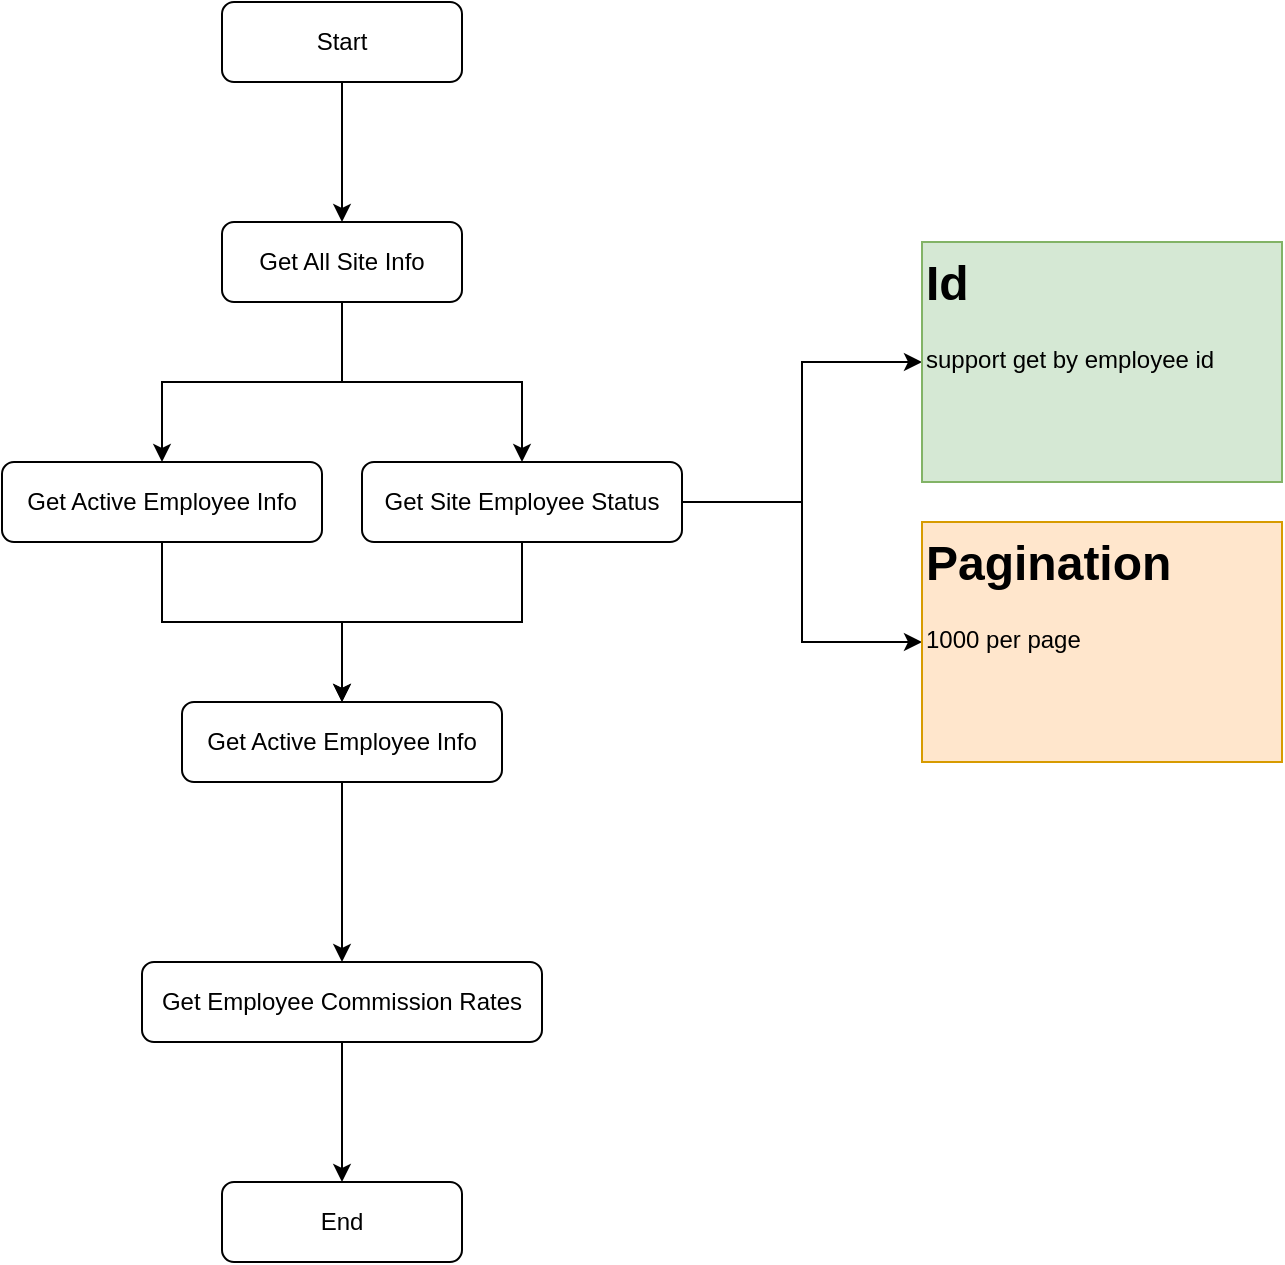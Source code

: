 <mxfile version="28.2.7">
  <diagram id="C5RBs43oDa-KdzZeNtuy" name="Page-1">
    <mxGraphModel dx="1234" dy="706" grid="1" gridSize="10" guides="1" tooltips="1" connect="1" arrows="1" fold="1" page="1" pageScale="1" pageWidth="827" pageHeight="1169" math="0" shadow="0">
      <root>
        <mxCell id="WIyWlLk6GJQsqaUBKTNV-0" />
        <mxCell id="WIyWlLk6GJQsqaUBKTNV-1" parent="WIyWlLk6GJQsqaUBKTNV-0" />
        <mxCell id="5LXkmB3HY5V3C7JoFC5d-1" value="" style="edgeStyle=orthogonalEdgeStyle;rounded=0;orthogonalLoop=1;jettySize=auto;html=1;" parent="WIyWlLk6GJQsqaUBKTNV-1" source="WIyWlLk6GJQsqaUBKTNV-3" target="5LXkmB3HY5V3C7JoFC5d-0" edge="1">
          <mxGeometry relative="1" as="geometry" />
        </mxCell>
        <mxCell id="WIyWlLk6GJQsqaUBKTNV-3" value="Start" style="rounded=1;whiteSpace=wrap;html=1;fontSize=12;glass=0;strokeWidth=1;shadow=0;" parent="WIyWlLk6GJQsqaUBKTNV-1" vertex="1">
          <mxGeometry x="160" y="80" width="120" height="40" as="geometry" />
        </mxCell>
        <mxCell id="5LXkmB3HY5V3C7JoFC5d-11" style="edgeStyle=orthogonalEdgeStyle;rounded=0;orthogonalLoop=1;jettySize=auto;html=1;" parent="WIyWlLk6GJQsqaUBKTNV-1" source="WIyWlLk6GJQsqaUBKTNV-11" target="5LXkmB3HY5V3C7JoFC5d-10" edge="1">
          <mxGeometry relative="1" as="geometry" />
        </mxCell>
        <mxCell id="WIyWlLk6GJQsqaUBKTNV-11" value="Get Active Employee Info" style="rounded=1;whiteSpace=wrap;html=1;fontSize=12;glass=0;strokeWidth=1;shadow=0;" parent="WIyWlLk6GJQsqaUBKTNV-1" vertex="1">
          <mxGeometry x="140" y="430" width="160" height="40" as="geometry" />
        </mxCell>
        <mxCell id="5LXkmB3HY5V3C7JoFC5d-4" value="" style="edgeStyle=orthogonalEdgeStyle;rounded=0;orthogonalLoop=1;jettySize=auto;html=1;" parent="WIyWlLk6GJQsqaUBKTNV-1" source="5LXkmB3HY5V3C7JoFC5d-0" target="5LXkmB3HY5V3C7JoFC5d-3" edge="1">
          <mxGeometry relative="1" as="geometry" />
        </mxCell>
        <mxCell id="5LXkmB3HY5V3C7JoFC5d-14" style="edgeStyle=orthogonalEdgeStyle;rounded=0;orthogonalLoop=1;jettySize=auto;html=1;exitX=0.5;exitY=1;exitDx=0;exitDy=0;" parent="WIyWlLk6GJQsqaUBKTNV-1" source="5LXkmB3HY5V3C7JoFC5d-0" target="5LXkmB3HY5V3C7JoFC5d-13" edge="1">
          <mxGeometry relative="1" as="geometry" />
        </mxCell>
        <mxCell id="5LXkmB3HY5V3C7JoFC5d-0" value="Get All Site Info" style="rounded=1;whiteSpace=wrap;html=1;fontSize=12;glass=0;strokeWidth=1;shadow=0;" parent="WIyWlLk6GJQsqaUBKTNV-1" vertex="1">
          <mxGeometry x="160" y="190" width="120" height="40" as="geometry" />
        </mxCell>
        <mxCell id="5LXkmB3HY5V3C7JoFC5d-5" value="" style="edgeStyle=orthogonalEdgeStyle;rounded=0;orthogonalLoop=1;jettySize=auto;html=1;" parent="WIyWlLk6GJQsqaUBKTNV-1" source="5LXkmB3HY5V3C7JoFC5d-3" target="WIyWlLk6GJQsqaUBKTNV-11" edge="1">
          <mxGeometry relative="1" as="geometry" />
        </mxCell>
        <mxCell id="fLFkQYOwKTprjXCMm9Hj-1" style="edgeStyle=orthogonalEdgeStyle;rounded=0;orthogonalLoop=1;jettySize=auto;html=1;exitX=1;exitY=0.5;exitDx=0;exitDy=0;entryX=0;entryY=0.5;entryDx=0;entryDy=0;" edge="1" parent="WIyWlLk6GJQsqaUBKTNV-1" source="5LXkmB3HY5V3C7JoFC5d-3" target="fLFkQYOwKTprjXCMm9Hj-0">
          <mxGeometry relative="1" as="geometry" />
        </mxCell>
        <mxCell id="fLFkQYOwKTprjXCMm9Hj-2" style="edgeStyle=orthogonalEdgeStyle;rounded=0;orthogonalLoop=1;jettySize=auto;html=1;exitX=1;exitY=0.5;exitDx=0;exitDy=0;entryX=0;entryY=0.5;entryDx=0;entryDy=0;" edge="1" parent="WIyWlLk6GJQsqaUBKTNV-1" source="5LXkmB3HY5V3C7JoFC5d-3" target="5LXkmB3HY5V3C7JoFC5d-16">
          <mxGeometry relative="1" as="geometry" />
        </mxCell>
        <mxCell id="5LXkmB3HY5V3C7JoFC5d-3" value="Get Site Employee Status" style="rounded=1;whiteSpace=wrap;html=1;fontSize=12;glass=0;strokeWidth=1;shadow=0;" parent="WIyWlLk6GJQsqaUBKTNV-1" vertex="1">
          <mxGeometry x="230" y="310" width="160" height="40" as="geometry" />
        </mxCell>
        <mxCell id="5LXkmB3HY5V3C7JoFC5d-8" value="End" style="rounded=1;whiteSpace=wrap;html=1;fontSize=12;glass=0;strokeWidth=1;shadow=0;" parent="WIyWlLk6GJQsqaUBKTNV-1" vertex="1">
          <mxGeometry x="160" y="670" width="120" height="40" as="geometry" />
        </mxCell>
        <mxCell id="5LXkmB3HY5V3C7JoFC5d-12" style="edgeStyle=orthogonalEdgeStyle;rounded=0;orthogonalLoop=1;jettySize=auto;html=1;entryX=0.5;entryY=0;entryDx=0;entryDy=0;" parent="WIyWlLk6GJQsqaUBKTNV-1" source="5LXkmB3HY5V3C7JoFC5d-10" target="5LXkmB3HY5V3C7JoFC5d-8" edge="1">
          <mxGeometry relative="1" as="geometry" />
        </mxCell>
        <mxCell id="5LXkmB3HY5V3C7JoFC5d-10" value="Get Employee Commission Rates" style="rounded=1;whiteSpace=wrap;html=1;fontSize=12;glass=0;strokeWidth=1;shadow=0;" parent="WIyWlLk6GJQsqaUBKTNV-1" vertex="1">
          <mxGeometry x="120" y="560" width="200" height="40" as="geometry" />
        </mxCell>
        <mxCell id="5LXkmB3HY5V3C7JoFC5d-15" style="edgeStyle=orthogonalEdgeStyle;rounded=0;orthogonalLoop=1;jettySize=auto;html=1;entryX=0.5;entryY=0;entryDx=0;entryDy=0;" parent="WIyWlLk6GJQsqaUBKTNV-1" source="5LXkmB3HY5V3C7JoFC5d-13" target="WIyWlLk6GJQsqaUBKTNV-11" edge="1">
          <mxGeometry relative="1" as="geometry" />
        </mxCell>
        <mxCell id="5LXkmB3HY5V3C7JoFC5d-13" value="Get Active Employee Info" style="rounded=1;whiteSpace=wrap;html=1;fontSize=12;glass=0;strokeWidth=1;shadow=0;" parent="WIyWlLk6GJQsqaUBKTNV-1" vertex="1">
          <mxGeometry x="50" y="310" width="160" height="40" as="geometry" />
        </mxCell>
        <mxCell id="5LXkmB3HY5V3C7JoFC5d-16" value="&lt;h1 style=&quot;margin-top: 0px;&quot;&gt;Pagination&lt;/h1&gt;&lt;p&gt;1000 per page&lt;/p&gt;" style="text;html=1;whiteSpace=wrap;overflow=hidden;rounded=0;fillColor=#ffe6cc;strokeColor=#d79b00;" parent="WIyWlLk6GJQsqaUBKTNV-1" vertex="1">
          <mxGeometry x="510" y="340" width="180" height="120" as="geometry" />
        </mxCell>
        <mxCell id="fLFkQYOwKTprjXCMm9Hj-0" value="&lt;h1 style=&quot;margin-top: 0px;&quot;&gt;Id&lt;/h1&gt;&lt;p&gt;support get by employee id&lt;/p&gt;" style="text;html=1;whiteSpace=wrap;overflow=hidden;rounded=0;fillColor=#d5e8d4;strokeColor=#82b366;" vertex="1" parent="WIyWlLk6GJQsqaUBKTNV-1">
          <mxGeometry x="510" y="200" width="180" height="120" as="geometry" />
        </mxCell>
      </root>
    </mxGraphModel>
  </diagram>
</mxfile>
